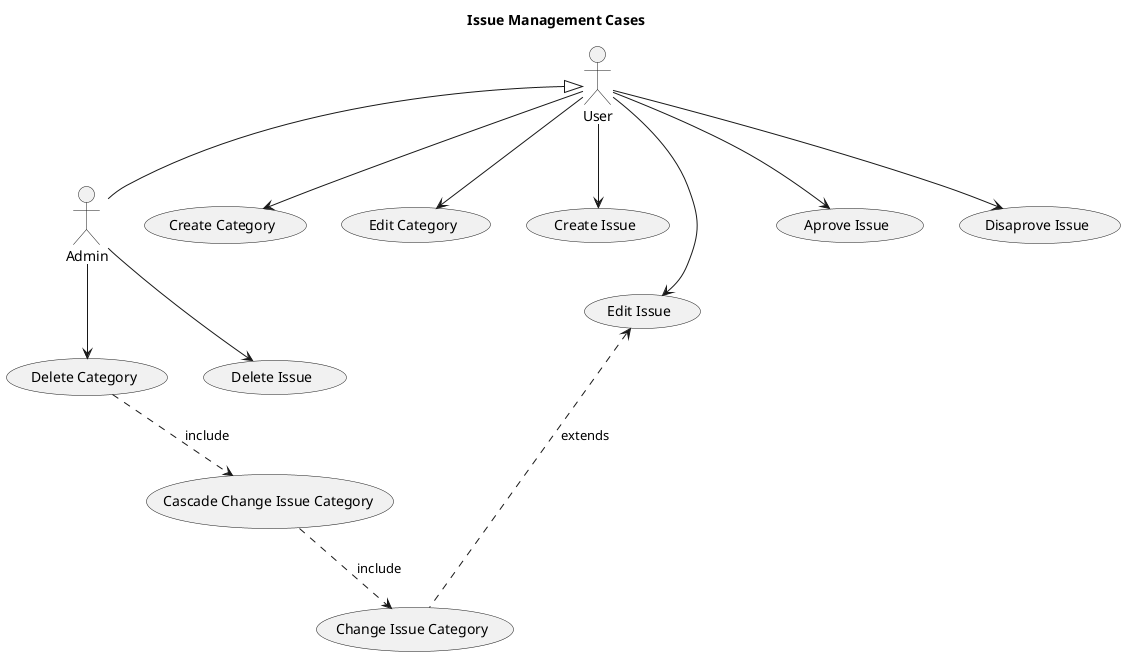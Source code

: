 @startuml

title  Issue Management Cases

:User:
:Admin:

User <|-- Admin

User --> (Create Category)
User --> (Edit Category)

(Delete Category) ..> (Cascade Change Issue Category) :include
(Cascade Change Issue Category) ..> (Change Issue Category) :include

User --> (Create Issue)
User --> (Edit Issue)
User --> (Aprove Issue)
User --> (Disaprove Issue)

Admin --> (Delete Category)
Admin --> (Delete Issue)

(Edit Issue) <.. (Change Issue Category) :extends

@enduml